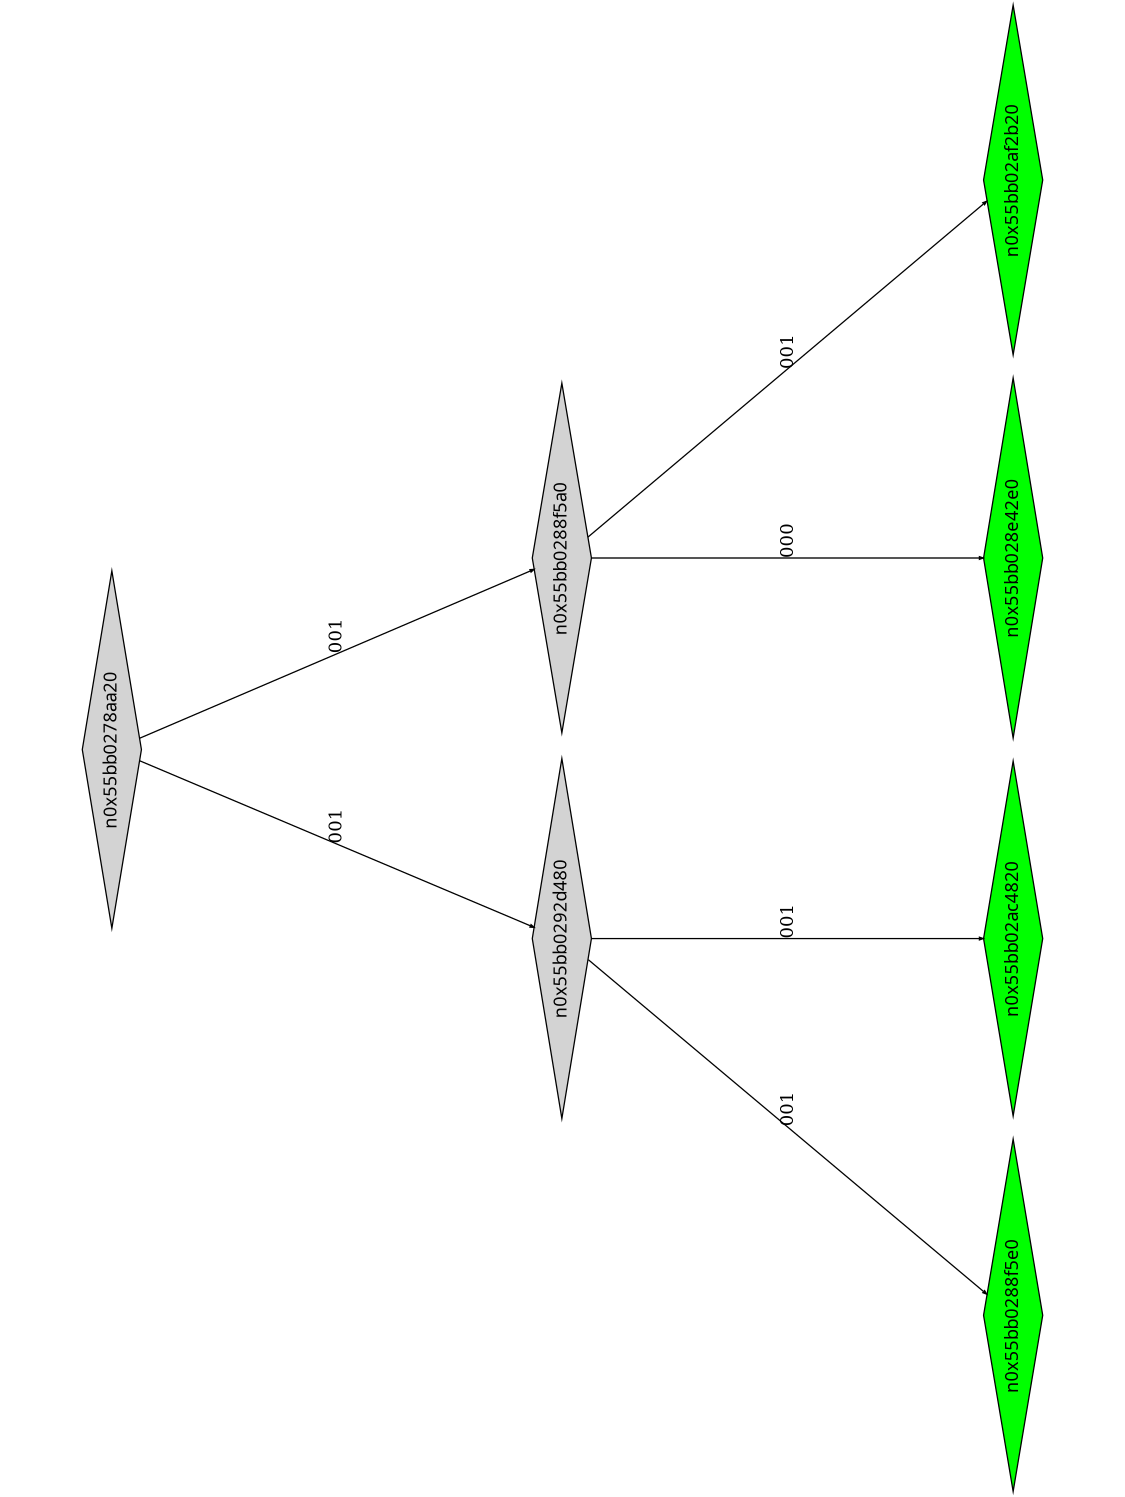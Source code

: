 digraph G {
	size="10,7.5";
	ratio=fill;
	rotate=90;
	center = "true";
	node [style="filled",width=.1,height=.1,fontname="Terminus"]
	edge [arrowsize=.3]
	n0x55bb0278aa20 [shape=diamond];
	n0x55bb0278aa20 -> n0x55bb0292d480 [label=001];
	n0x55bb0278aa20 -> n0x55bb0288f5a0 [label=001];
	n0x55bb0288f5a0 [shape=diamond];
	n0x55bb0288f5a0 -> n0x55bb028e42e0 [label=000];
	n0x55bb0288f5a0 -> n0x55bb02af2b20 [label=001];
	n0x55bb02af2b20 [shape=diamond,fillcolor=green];
	n0x55bb028e42e0 [shape=diamond,fillcolor=green];
	n0x55bb0292d480 [shape=diamond];
	n0x55bb0292d480 -> n0x55bb0288f5e0 [label=001];
	n0x55bb0292d480 -> n0x55bb02ac4820 [label=001];
	n0x55bb02ac4820 [shape=diamond,fillcolor=green];
	n0x55bb0288f5e0 [shape=diamond,fillcolor=green];
}
